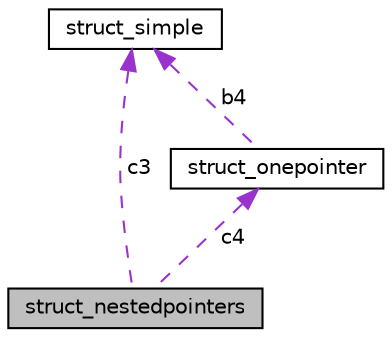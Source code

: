 digraph G
{
  edge [fontname="Helvetica",fontsize="10",labelfontname="Helvetica",labelfontsize="10"];
  node [fontname="Helvetica",fontsize="10",shape=record];
  Node1 [label="struct_nestedpointers",height=0.2,width=0.4,color="black", fillcolor="grey75", style="filled" fontcolor="black"];
  Node2 -> Node1 [dir="back",color="darkorchid3",fontsize="10",style="dashed",label=" c3" ,fontname="Helvetica"];
  Node2 [label="struct_simple",height=0.2,width=0.4,color="black", fillcolor="white", style="filled",URL="$structstruct__simple.html"];
  Node3 -> Node1 [dir="back",color="darkorchid3",fontsize="10",style="dashed",label=" c4" ,fontname="Helvetica"];
  Node3 [label="struct_onepointer",height=0.2,width=0.4,color="black", fillcolor="white", style="filled",URL="$structstruct__onepointer.html"];
  Node2 -> Node3 [dir="back",color="darkorchid3",fontsize="10",style="dashed",label=" b4" ,fontname="Helvetica"];
}

